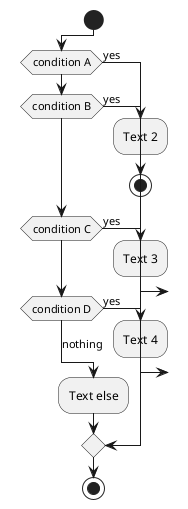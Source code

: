{
  "sha1": "dajf4weu6t986uxhleyxyurnej1czuc",
  "insertion": {
    "when": "2024-06-01T09:03:02.736Z",
    "url": "https://github.com/plantuml/plantuml/issues/893",
    "user": "plantuml@gmail.com"
  }
}
@startuml
!pragma useVerticalIf on
start
if (condition A) then (yes)

elseif (condition B) then (yes)
:Text 2;
stop
elseif (condition C) then (yes)
:Text 3;
elseif (condition D) then (yes)
:Text 4;
else (nothing)
:Text else;
endif
stop
@enduml
